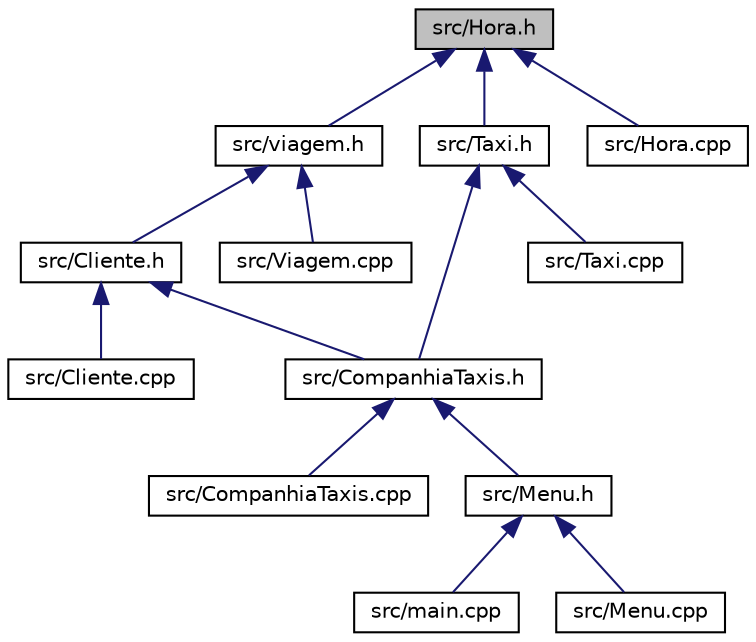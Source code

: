 digraph "src/Hora.h"
{
  edge [fontname="Helvetica",fontsize="10",labelfontname="Helvetica",labelfontsize="10"];
  node [fontname="Helvetica",fontsize="10",shape=record];
  Node4 [label="src/Hora.h",height=0.2,width=0.4,color="black", fillcolor="grey75", style="filled", fontcolor="black"];
  Node4 -> Node5 [dir="back",color="midnightblue",fontsize="10",style="solid",fontname="Helvetica"];
  Node5 [label="src/viagem.h",height=0.2,width=0.4,color="black", fillcolor="white", style="filled",URL="$viagem_8h.html"];
  Node5 -> Node6 [dir="back",color="midnightblue",fontsize="10",style="solid",fontname="Helvetica"];
  Node6 [label="src/Cliente.h",height=0.2,width=0.4,color="black", fillcolor="white", style="filled",URL="$_cliente_8h.html"];
  Node6 -> Node7 [dir="back",color="midnightblue",fontsize="10",style="solid",fontname="Helvetica"];
  Node7 [label="src/Cliente.cpp",height=0.2,width=0.4,color="black", fillcolor="white", style="filled",URL="$_cliente_8cpp.html"];
  Node6 -> Node8 [dir="back",color="midnightblue",fontsize="10",style="solid",fontname="Helvetica"];
  Node8 [label="src/CompanhiaTaxis.h",height=0.2,width=0.4,color="black", fillcolor="white", style="filled",URL="$_companhia_taxis_8h.html"];
  Node8 -> Node9 [dir="back",color="midnightblue",fontsize="10",style="solid",fontname="Helvetica"];
  Node9 [label="src/CompanhiaTaxis.cpp",height=0.2,width=0.4,color="black", fillcolor="white", style="filled",URL="$_companhia_taxis_8cpp.html"];
  Node8 -> Node10 [dir="back",color="midnightblue",fontsize="10",style="solid",fontname="Helvetica"];
  Node10 [label="src/Menu.h",height=0.2,width=0.4,color="black", fillcolor="white", style="filled",URL="$_menu_8h.html"];
  Node10 -> Node11 [dir="back",color="midnightblue",fontsize="10",style="solid",fontname="Helvetica"];
  Node11 [label="src/main.cpp",height=0.2,width=0.4,color="black", fillcolor="white", style="filled",URL="$main_8cpp.html"];
  Node10 -> Node12 [dir="back",color="midnightblue",fontsize="10",style="solid",fontname="Helvetica"];
  Node12 [label="src/Menu.cpp",height=0.2,width=0.4,color="black", fillcolor="white", style="filled",URL="$_menu_8cpp.html"];
  Node5 -> Node13 [dir="back",color="midnightblue",fontsize="10",style="solid",fontname="Helvetica"];
  Node13 [label="src/Viagem.cpp",height=0.2,width=0.4,color="black", fillcolor="white", style="filled",URL="$_viagem_8cpp.html"];
  Node4 -> Node14 [dir="back",color="midnightblue",fontsize="10",style="solid",fontname="Helvetica"];
  Node14 [label="src/Taxi.h",height=0.2,width=0.4,color="black", fillcolor="white", style="filled",URL="$_taxi_8h.html"];
  Node14 -> Node8 [dir="back",color="midnightblue",fontsize="10",style="solid",fontname="Helvetica"];
  Node14 -> Node15 [dir="back",color="midnightblue",fontsize="10",style="solid",fontname="Helvetica"];
  Node15 [label="src/Taxi.cpp",height=0.2,width=0.4,color="black", fillcolor="white", style="filled",URL="$_taxi_8cpp.html"];
  Node4 -> Node16 [dir="back",color="midnightblue",fontsize="10",style="solid",fontname="Helvetica"];
  Node16 [label="src/Hora.cpp",height=0.2,width=0.4,color="black", fillcolor="white", style="filled",URL="$_hora_8cpp.html"];
}
